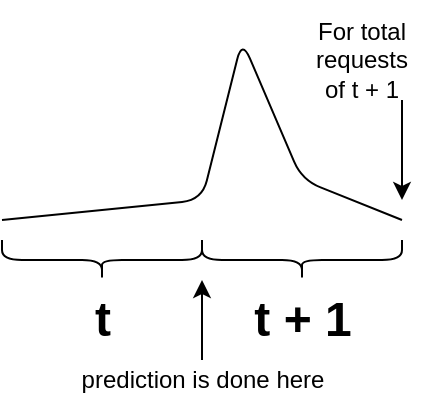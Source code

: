 <mxfile version="12.9.14" type="device"><diagram id="7GOHK1ALB2Y4Xgy9Bscf" name="Page-1"><mxGraphModel dx="1038" dy="485" grid="1" gridSize="10" guides="1" tooltips="1" connect="1" arrows="1" fold="1" page="1" pageScale="1" pageWidth="850" pageHeight="1100" math="0" shadow="0"><root><mxCell id="0"/><mxCell id="1" parent="0"/><mxCell id="QEvnnyG3mJlm_d3fIQjK-2" value="" style="shape=curlyBracket;whiteSpace=wrap;html=1;rounded=1;rotation=-90;" vertex="1" parent="1"><mxGeometry x="160" y="130" width="20" height="100" as="geometry"/></mxCell><mxCell id="QEvnnyG3mJlm_d3fIQjK-3" value="" style="shape=curlyBracket;whiteSpace=wrap;html=1;rounded=1;rotation=-90;" vertex="1" parent="1"><mxGeometry x="260" y="130" width="20" height="100" as="geometry"/></mxCell><mxCell id="QEvnnyG3mJlm_d3fIQjK-5" value="t" style="text;strokeColor=none;fillColor=none;html=1;fontSize=24;fontStyle=1;verticalAlign=middle;align=center;" vertex="1" parent="1"><mxGeometry x="120" y="190" width="100" height="40" as="geometry"/></mxCell><mxCell id="QEvnnyG3mJlm_d3fIQjK-6" value="t + 1" style="text;strokeColor=none;fillColor=none;html=1;fontSize=24;fontStyle=1;verticalAlign=middle;align=center;" vertex="1" parent="1"><mxGeometry x="220" y="190" width="100" height="40" as="geometry"/></mxCell><mxCell id="QEvnnyG3mJlm_d3fIQjK-11" value="" style="endArrow=classic;html=1;entryX=0;entryY=0;entryDx=0;entryDy=0;" edge="1" parent="1" target="QEvnnyG3mJlm_d3fIQjK-6"><mxGeometry width="50" height="50" relative="1" as="geometry"><mxPoint x="220" y="230" as="sourcePoint"/><mxPoint x="250" y="230" as="targetPoint"/></mxGeometry></mxCell><mxCell id="QEvnnyG3mJlm_d3fIQjK-12" value="prediction is done here" style="text;html=1;align=center;verticalAlign=middle;resizable=0;points=[];autosize=1;" vertex="1" parent="1"><mxGeometry x="150" y="230" width="140" height="20" as="geometry"/></mxCell><mxCell id="QEvnnyG3mJlm_d3fIQjK-13" value="" style="endArrow=none;html=1;" edge="1" parent="1"><mxGeometry width="50" height="50" relative="1" as="geometry"><mxPoint x="120" y="160" as="sourcePoint"/><mxPoint x="320" y="160" as="targetPoint"/><Array as="points"><mxPoint x="220" y="150"/><mxPoint x="240" y="70"/><mxPoint x="270" y="140"/></Array></mxGeometry></mxCell><mxCell id="QEvnnyG3mJlm_d3fIQjK-14" value="For total requests of t + 1" style="text;html=1;strokeColor=none;fillColor=none;align=center;verticalAlign=middle;whiteSpace=wrap;rounded=0;" vertex="1" parent="1"><mxGeometry x="270" y="50" width="60" height="60" as="geometry"/></mxCell><mxCell id="QEvnnyG3mJlm_d3fIQjK-16" value="" style="endArrow=classic;html=1;" edge="1" parent="1"><mxGeometry width="50" height="50" relative="1" as="geometry"><mxPoint x="320" y="100" as="sourcePoint"/><mxPoint x="320" y="150" as="targetPoint"/></mxGeometry></mxCell></root></mxGraphModel></diagram></mxfile>